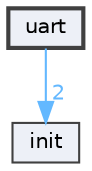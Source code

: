 digraph "uart"
{
 // LATEX_PDF_SIZE
  bgcolor="transparent";
  edge [fontname=Helvetica,fontsize=10,labelfontname=Helvetica,labelfontsize=10];
  node [fontname=Helvetica,fontsize=10,shape=box,height=0.2,width=0.4];
  compound=true
  dir_43ad556cc113861ad71aa7c6f25342a2 [label="uart", fillcolor="#edf0f7", color="grey25", style="filled,bold", URL="dir_43ad556cc113861ad71aa7c6f25342a2.html",tooltip=""];
  dir_b1b7c248586c03e23e648237ba8dbb8d [label="init", fillcolor="#edf0f7", color="grey25", style="filled", URL="dir_b1b7c248586c03e23e648237ba8dbb8d.html",tooltip=""];
  dir_43ad556cc113861ad71aa7c6f25342a2->dir_b1b7c248586c03e23e648237ba8dbb8d [headlabel="2", labeldistance=1.5 headhref="dir_000009_000002.html" color="steelblue1" fontcolor="steelblue1"];
}
